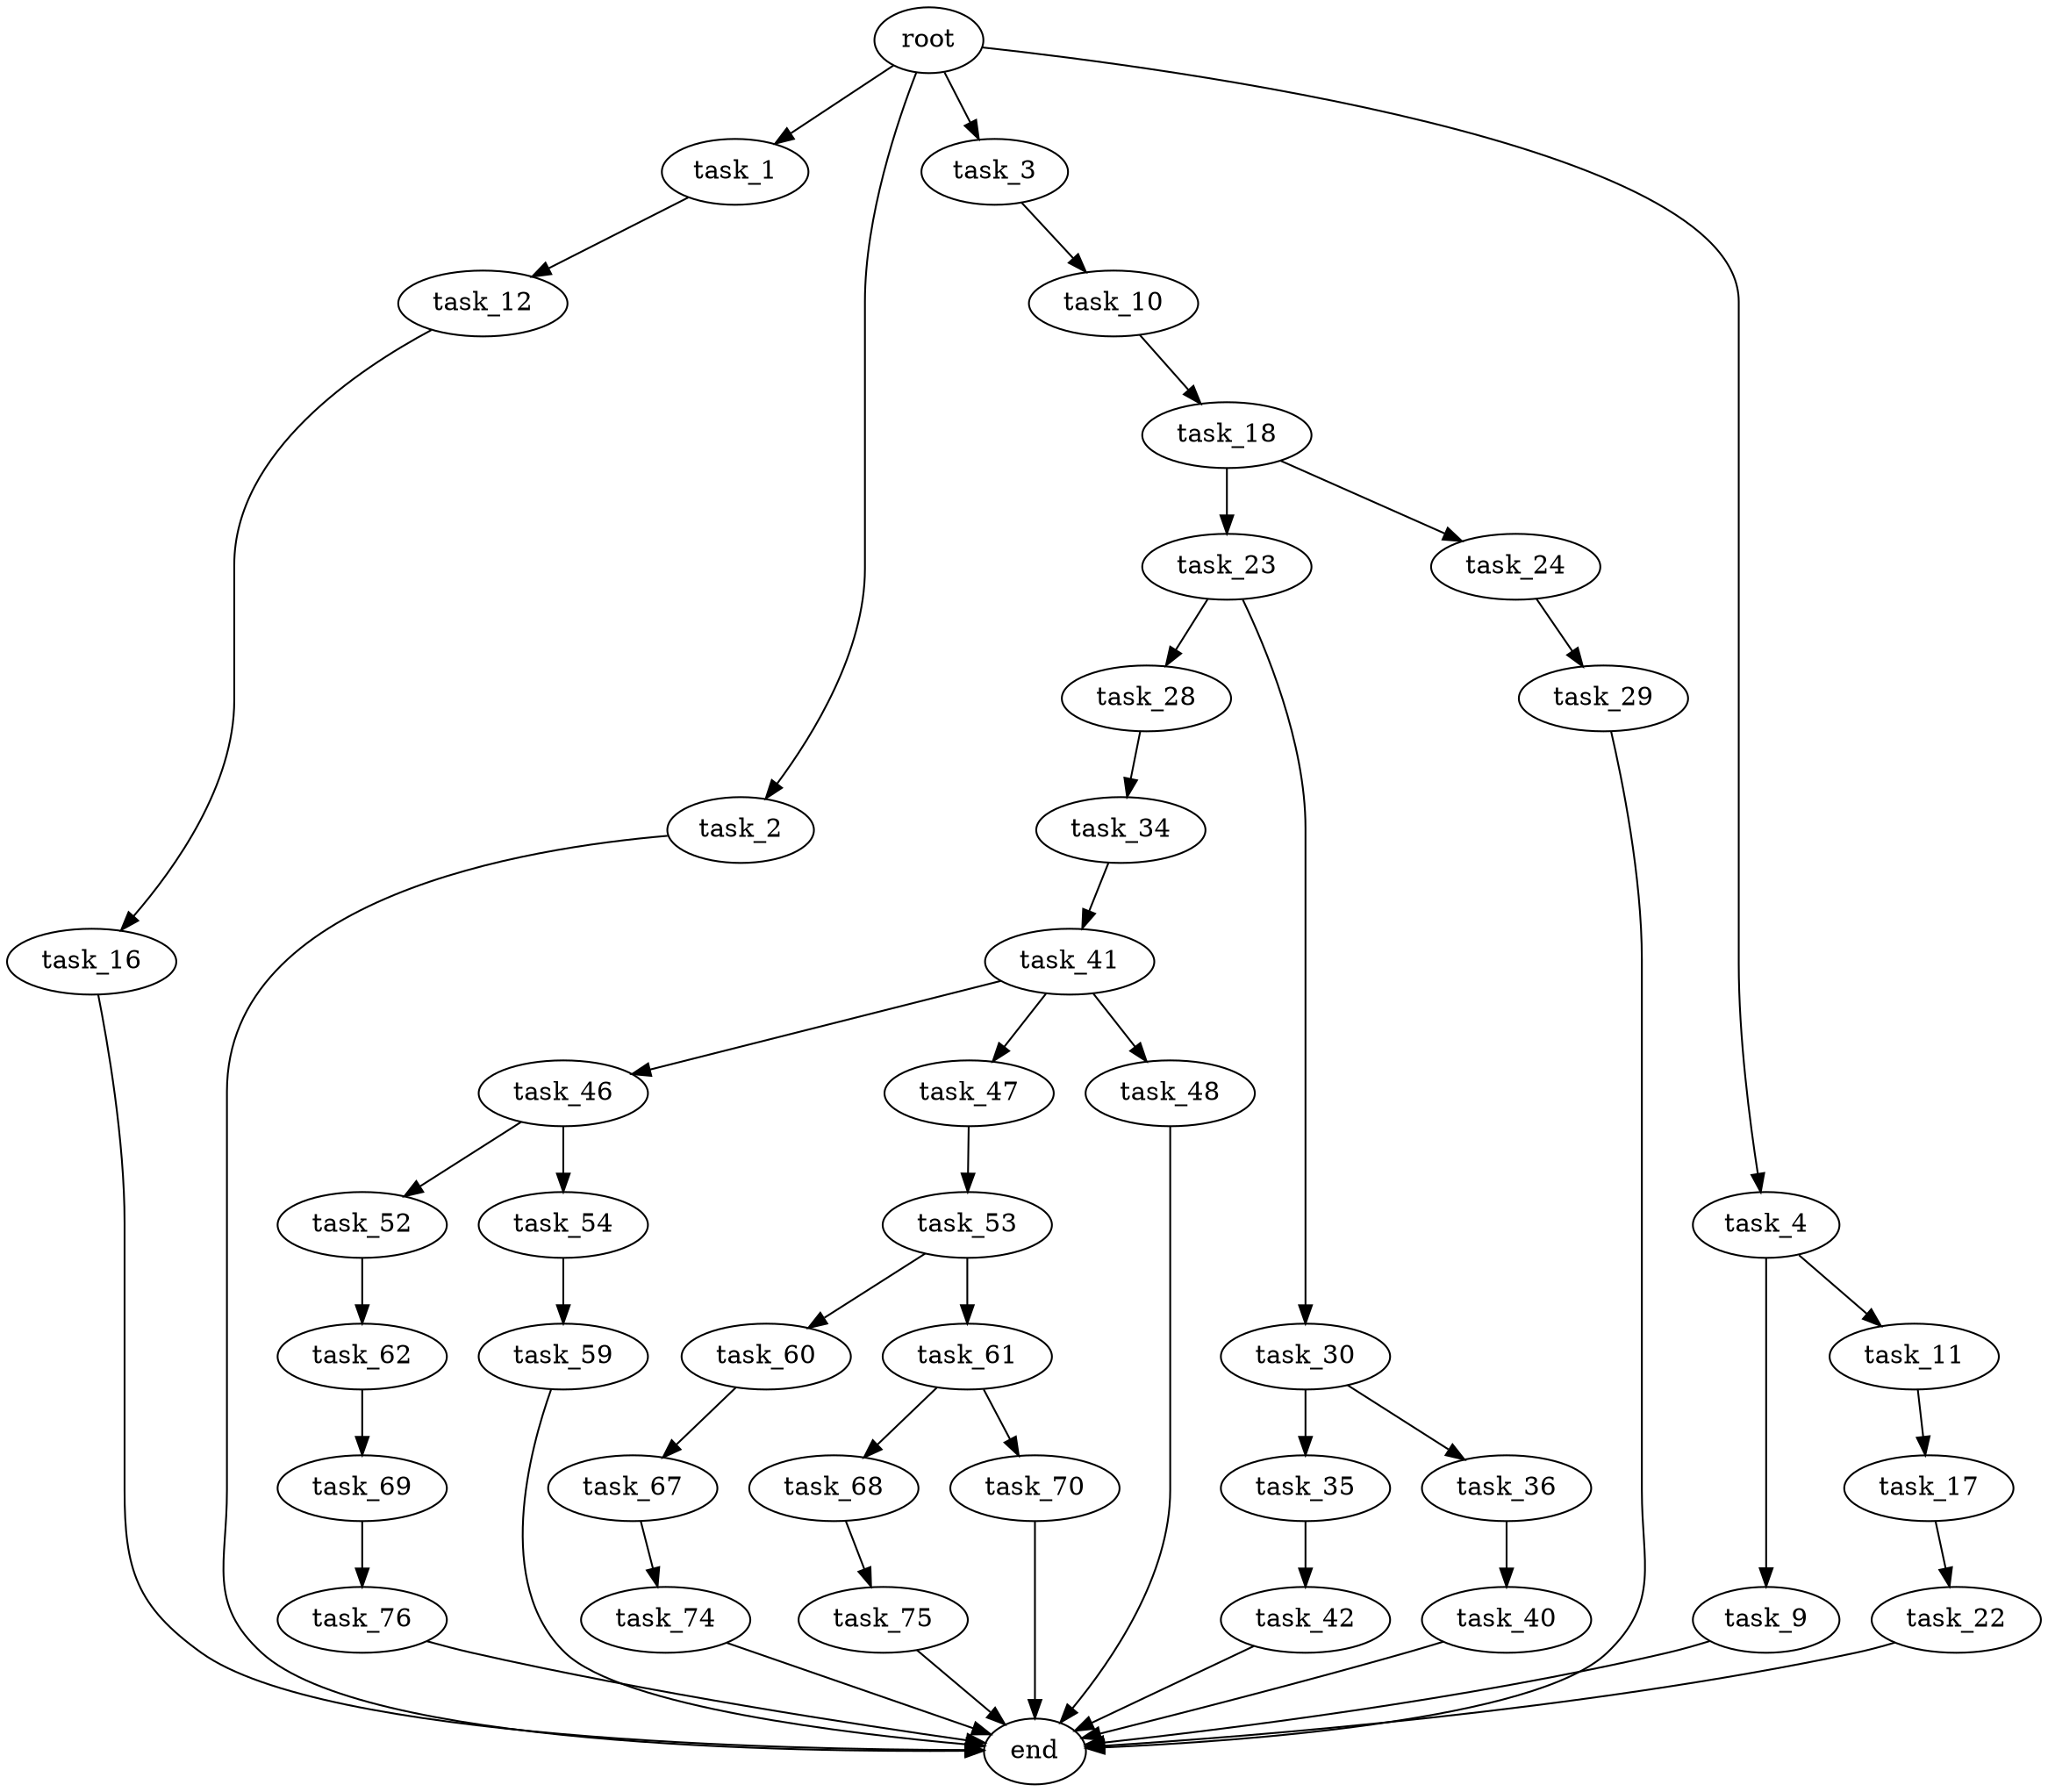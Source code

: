 digraph G {
  root [size="0.000000"];
  task_1 [size="1615229662.000000"];
  task_2 [size="49424834440.000000"];
  task_3 [size="323157143738.000000"];
  task_4 [size="983394655.000000"];
  task_9 [size="653912562395.000000"];
  task_10 [size="12108113128.000000"];
  task_11 [size="418184482206.000000"];
  task_12 [size="23571537765.000000"];
  task_16 [size="2727907771.000000"];
  task_17 [size="45502038626.000000"];
  task_18 [size="179029887934.000000"];
  task_22 [size="549755813888.000000"];
  task_23 [size="9721181707.000000"];
  task_24 [size="311994741723.000000"];
  task_28 [size="731907440966.000000"];
  task_29 [size="27319946659.000000"];
  task_30 [size="27772234935.000000"];
  task_34 [size="782757789696.000000"];
  task_35 [size="782757789696.000000"];
  task_36 [size="209604528301.000000"];
  task_40 [size="40088190958.000000"];
  task_41 [size="2117431714.000000"];
  task_42 [size="85288488683.000000"];
  task_46 [size="420166608.000000"];
  task_47 [size="577429034682.000000"];
  task_48 [size="7518038373.000000"];
  task_52 [size="7770260577.000000"];
  task_53 [size="1160498132.000000"];
  task_54 [size="6536737121.000000"];
  task_59 [size="368293445632.000000"];
  task_60 [size="19031088492.000000"];
  task_61 [size="264129194145.000000"];
  task_62 [size="42944713883.000000"];
  task_67 [size="549755813888.000000"];
  task_68 [size="1764202530.000000"];
  task_69 [size="5013121587.000000"];
  task_70 [size="28991029248.000000"];
  task_74 [size="739967091247.000000"];
  task_75 [size="7458853553.000000"];
  task_76 [size="75907867063.000000"];
  end [size="0.000000"];

  root -> task_1 [size="1.000000"];
  root -> task_2 [size="1.000000"];
  root -> task_3 [size="1.000000"];
  root -> task_4 [size="1.000000"];
  task_1 -> task_12 [size="134217728.000000"];
  task_2 -> end [size="1.000000"];
  task_3 -> task_10 [size="536870912.000000"];
  task_4 -> task_9 [size="75497472.000000"];
  task_4 -> task_11 [size="75497472.000000"];
  task_9 -> end [size="1.000000"];
  task_10 -> task_18 [size="209715200.000000"];
  task_11 -> task_17 [size="411041792.000000"];
  task_12 -> task_16 [size="536870912.000000"];
  task_16 -> end [size="1.000000"];
  task_17 -> task_22 [size="838860800.000000"];
  task_18 -> task_23 [size="301989888.000000"];
  task_18 -> task_24 [size="301989888.000000"];
  task_22 -> end [size="1.000000"];
  task_23 -> task_28 [size="209715200.000000"];
  task_23 -> task_30 [size="209715200.000000"];
  task_24 -> task_29 [size="209715200.000000"];
  task_28 -> task_34 [size="679477248.000000"];
  task_29 -> end [size="1.000000"];
  task_30 -> task_35 [size="679477248.000000"];
  task_30 -> task_36 [size="679477248.000000"];
  task_34 -> task_41 [size="679477248.000000"];
  task_35 -> task_42 [size="679477248.000000"];
  task_36 -> task_40 [size="301989888.000000"];
  task_40 -> end [size="1.000000"];
  task_41 -> task_46 [size="33554432.000000"];
  task_41 -> task_47 [size="33554432.000000"];
  task_41 -> task_48 [size="33554432.000000"];
  task_42 -> end [size="1.000000"];
  task_46 -> task_52 [size="33554432.000000"];
  task_46 -> task_54 [size="33554432.000000"];
  task_47 -> task_53 [size="411041792.000000"];
  task_48 -> end [size="1.000000"];
  task_52 -> task_62 [size="134217728.000000"];
  task_53 -> task_60 [size="33554432.000000"];
  task_53 -> task_61 [size="33554432.000000"];
  task_54 -> task_59 [size="134217728.000000"];
  task_59 -> end [size="1.000000"];
  task_60 -> task_67 [size="536870912.000000"];
  task_61 -> task_68 [size="536870912.000000"];
  task_61 -> task_70 [size="536870912.000000"];
  task_62 -> task_69 [size="838860800.000000"];
  task_67 -> task_74 [size="536870912.000000"];
  task_68 -> task_75 [size="134217728.000000"];
  task_69 -> task_76 [size="134217728.000000"];
  task_70 -> end [size="1.000000"];
  task_74 -> end [size="1.000000"];
  task_75 -> end [size="1.000000"];
  task_76 -> end [size="1.000000"];
}
